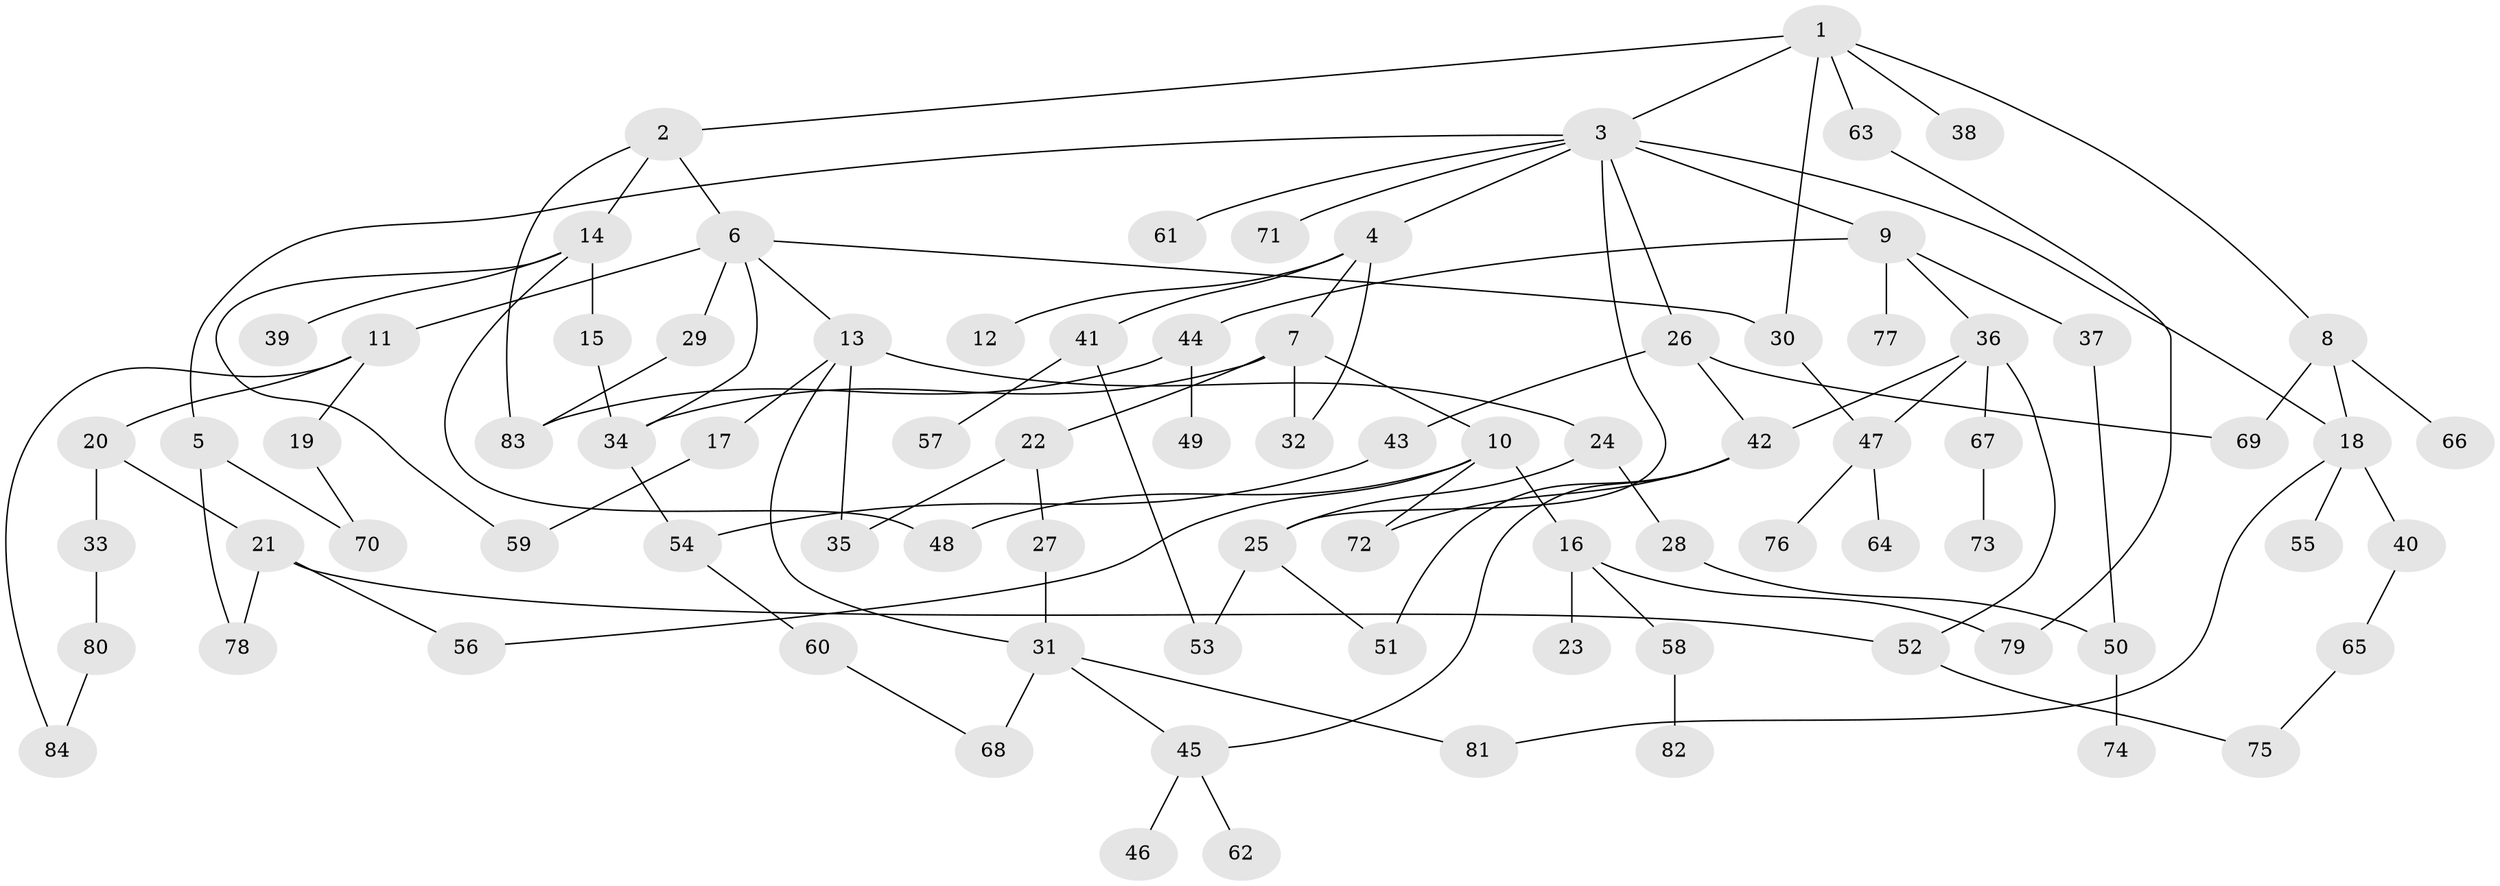 // coarse degree distribution, {8: 0.018518518518518517, 11: 0.018518518518518517, 3: 0.16666666666666666, 9: 0.018518518518518517, 4: 0.09259259259259259, 6: 0.037037037037037035, 5: 0.12962962962962962, 2: 0.25925925925925924, 1: 0.25925925925925924}
// Generated by graph-tools (version 1.1) at 2025/41/03/06/25 10:41:28]
// undirected, 84 vertices, 113 edges
graph export_dot {
graph [start="1"]
  node [color=gray90,style=filled];
  1;
  2;
  3;
  4;
  5;
  6;
  7;
  8;
  9;
  10;
  11;
  12;
  13;
  14;
  15;
  16;
  17;
  18;
  19;
  20;
  21;
  22;
  23;
  24;
  25;
  26;
  27;
  28;
  29;
  30;
  31;
  32;
  33;
  34;
  35;
  36;
  37;
  38;
  39;
  40;
  41;
  42;
  43;
  44;
  45;
  46;
  47;
  48;
  49;
  50;
  51;
  52;
  53;
  54;
  55;
  56;
  57;
  58;
  59;
  60;
  61;
  62;
  63;
  64;
  65;
  66;
  67;
  68;
  69;
  70;
  71;
  72;
  73;
  74;
  75;
  76;
  77;
  78;
  79;
  80;
  81;
  82;
  83;
  84;
  1 -- 2;
  1 -- 3;
  1 -- 8;
  1 -- 38;
  1 -- 63;
  1 -- 30;
  2 -- 6;
  2 -- 14;
  2 -- 83;
  3 -- 4;
  3 -- 5;
  3 -- 9;
  3 -- 25;
  3 -- 26;
  3 -- 61;
  3 -- 71;
  3 -- 18;
  4 -- 7;
  4 -- 12;
  4 -- 32;
  4 -- 41;
  5 -- 70;
  5 -- 78;
  6 -- 11;
  6 -- 13;
  6 -- 29;
  6 -- 30;
  6 -- 34;
  7 -- 10;
  7 -- 22;
  7 -- 34;
  7 -- 32;
  8 -- 18;
  8 -- 66;
  8 -- 69;
  9 -- 36;
  9 -- 37;
  9 -- 44;
  9 -- 77;
  10 -- 16;
  10 -- 48;
  10 -- 72;
  10 -- 56;
  11 -- 19;
  11 -- 20;
  11 -- 84;
  13 -- 17;
  13 -- 24;
  13 -- 31;
  13 -- 35;
  14 -- 15;
  14 -- 39;
  14 -- 59;
  14 -- 48;
  15 -- 34;
  16 -- 23;
  16 -- 58;
  16 -- 79;
  17 -- 59;
  18 -- 40;
  18 -- 55;
  18 -- 81;
  19 -- 70;
  20 -- 21;
  20 -- 33;
  21 -- 52;
  21 -- 56;
  21 -- 78;
  22 -- 27;
  22 -- 35;
  24 -- 28;
  24 -- 25;
  25 -- 53;
  25 -- 51;
  26 -- 42;
  26 -- 43;
  26 -- 69;
  27 -- 31;
  28 -- 50;
  29 -- 83;
  30 -- 47;
  31 -- 45;
  31 -- 68;
  31 -- 81;
  33 -- 80;
  34 -- 54;
  36 -- 67;
  36 -- 52;
  36 -- 47;
  36 -- 42;
  37 -- 50;
  40 -- 65;
  41 -- 53;
  41 -- 57;
  42 -- 45;
  42 -- 51;
  42 -- 72;
  43 -- 54;
  44 -- 49;
  44 -- 83;
  45 -- 46;
  45 -- 62;
  47 -- 64;
  47 -- 76;
  50 -- 74;
  52 -- 75;
  54 -- 60;
  58 -- 82;
  60 -- 68;
  63 -- 79;
  65 -- 75;
  67 -- 73;
  80 -- 84;
}
